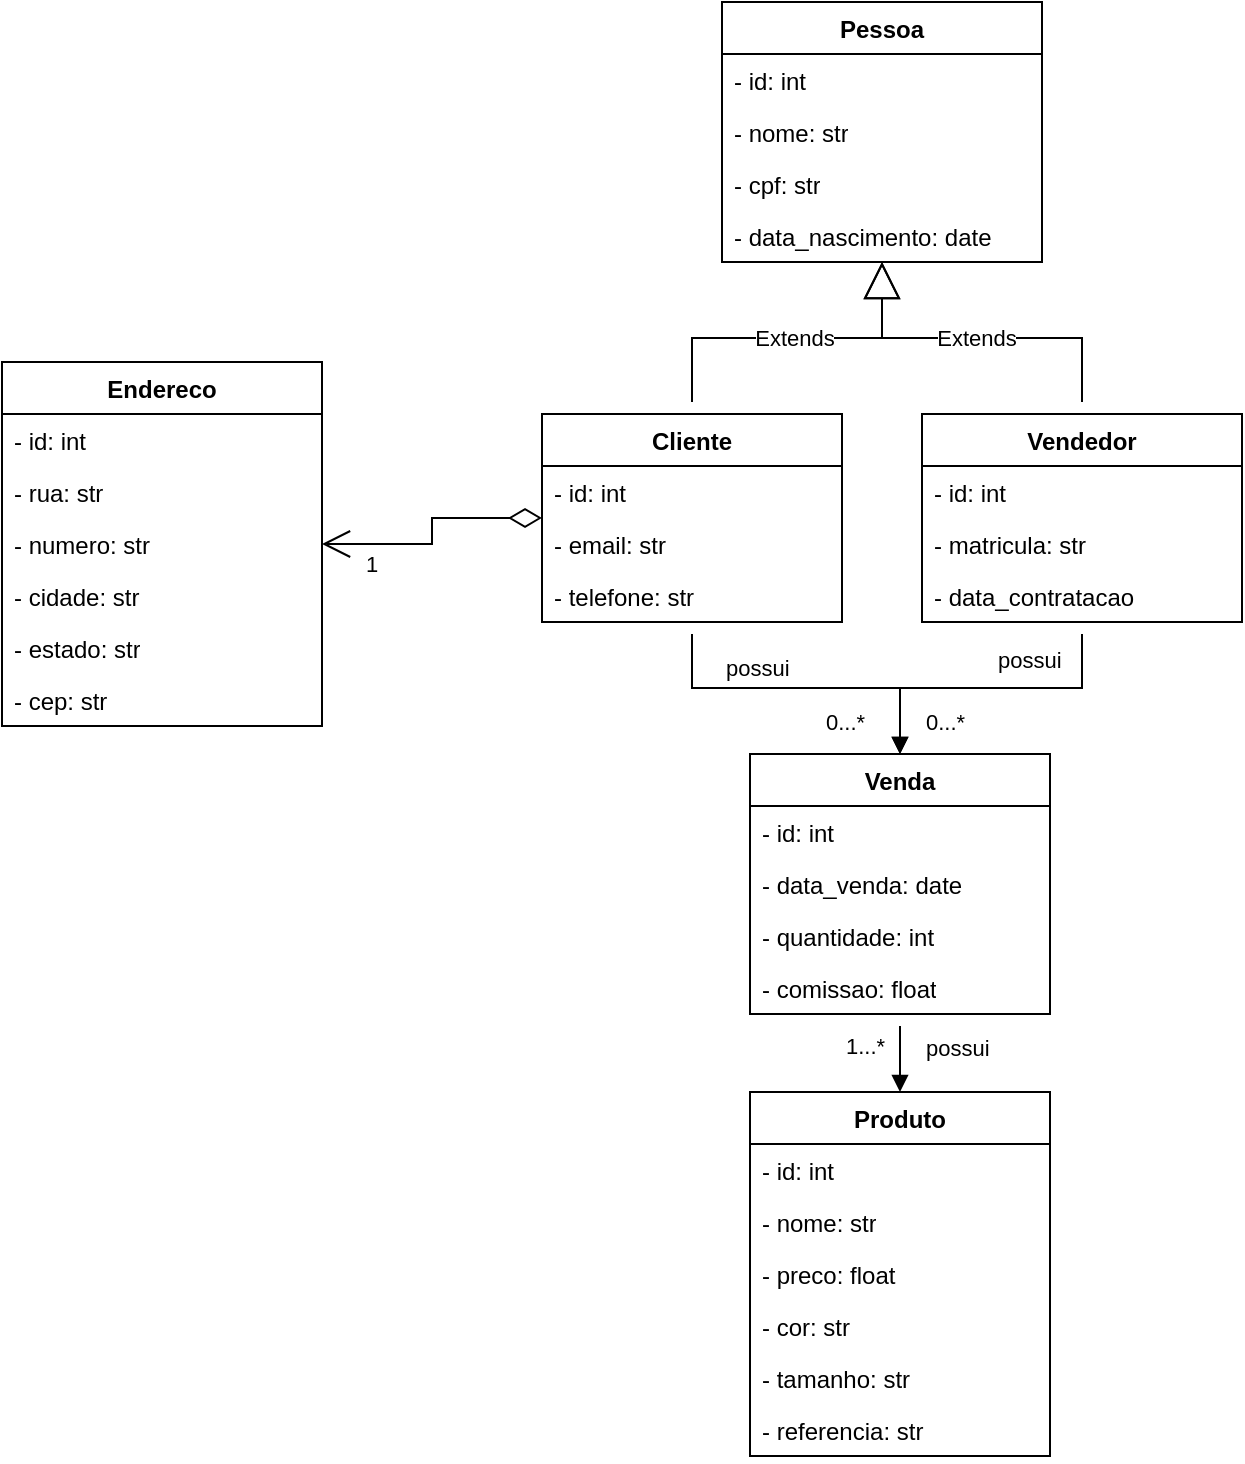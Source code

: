 <mxfile version="24.5.4" type="github">
  <diagram id="C5RBs43oDa-KdzZeNtuy" name="Page-1">
    <mxGraphModel dx="810" dy="483" grid="1" gridSize="10" guides="1" tooltips="1" connect="1" arrows="1" fold="1" page="1" pageScale="1" pageWidth="827" pageHeight="1169" math="0" shadow="0">
      <root>
        <mxCell id="WIyWlLk6GJQsqaUBKTNV-0" />
        <mxCell id="WIyWlLk6GJQsqaUBKTNV-1" parent="WIyWlLk6GJQsqaUBKTNV-0" />
        <mxCell id="zqI3vuXJs1LG3s6kCFIs-13" value="&lt;div&gt;Pessoa&lt;/div&gt;" style="swimlane;fontStyle=1;align=center;verticalAlign=top;childLayout=stackLayout;horizontal=1;startSize=26;horizontalStack=0;resizeParent=1;resizeParentMax=0;resizeLast=0;collapsible=1;marginBottom=0;whiteSpace=wrap;html=1;" parent="WIyWlLk6GJQsqaUBKTNV-1" vertex="1">
          <mxGeometry x="400" y="40" width="160" height="130" as="geometry" />
        </mxCell>
        <mxCell id="zqI3vuXJs1LG3s6kCFIs-14" value="- id: int" style="text;strokeColor=none;fillColor=none;align=left;verticalAlign=top;spacingLeft=4;spacingRight=4;overflow=hidden;rotatable=0;points=[[0,0.5],[1,0.5]];portConstraint=eastwest;whiteSpace=wrap;html=1;" parent="zqI3vuXJs1LG3s6kCFIs-13" vertex="1">
          <mxGeometry y="26" width="160" height="26" as="geometry" />
        </mxCell>
        <mxCell id="zqI3vuXJs1LG3s6kCFIs-23" value="- nome: str" style="text;strokeColor=none;fillColor=none;align=left;verticalAlign=top;spacingLeft=4;spacingRight=4;overflow=hidden;rotatable=0;points=[[0,0.5],[1,0.5]];portConstraint=eastwest;whiteSpace=wrap;html=1;" parent="zqI3vuXJs1LG3s6kCFIs-13" vertex="1">
          <mxGeometry y="52" width="160" height="26" as="geometry" />
        </mxCell>
        <mxCell id="zqI3vuXJs1LG3s6kCFIs-21" value="- cpf: str" style="text;strokeColor=none;fillColor=none;align=left;verticalAlign=top;spacingLeft=4;spacingRight=4;overflow=hidden;rotatable=0;points=[[0,0.5],[1,0.5]];portConstraint=eastwest;whiteSpace=wrap;html=1;" parent="zqI3vuXJs1LG3s6kCFIs-13" vertex="1">
          <mxGeometry y="78" width="160" height="26" as="geometry" />
        </mxCell>
        <mxCell id="zqI3vuXJs1LG3s6kCFIs-24" value="- data_nascimento: date" style="text;strokeColor=none;fillColor=none;align=left;verticalAlign=top;spacingLeft=4;spacingRight=4;overflow=hidden;rotatable=0;points=[[0,0.5],[1,0.5]];portConstraint=eastwest;whiteSpace=wrap;html=1;" parent="zqI3vuXJs1LG3s6kCFIs-13" vertex="1">
          <mxGeometry y="104" width="160" height="26" as="geometry" />
        </mxCell>
        <mxCell id="zqI3vuXJs1LG3s6kCFIs-25" value="Cliente" style="swimlane;fontStyle=1;align=center;verticalAlign=top;childLayout=stackLayout;horizontal=1;startSize=26;horizontalStack=0;resizeParent=1;resizeParentMax=0;resizeLast=0;collapsible=1;marginBottom=0;whiteSpace=wrap;html=1;" parent="WIyWlLk6GJQsqaUBKTNV-1" vertex="1">
          <mxGeometry x="310" y="246" width="150" height="104" as="geometry" />
        </mxCell>
        <mxCell id="zqI3vuXJs1LG3s6kCFIs-26" value="- id: int" style="text;strokeColor=none;fillColor=none;align=left;verticalAlign=top;spacingLeft=4;spacingRight=4;overflow=hidden;rotatable=0;points=[[0,0.5],[1,0.5]];portConstraint=eastwest;whiteSpace=wrap;html=1;" parent="zqI3vuXJs1LG3s6kCFIs-25" vertex="1">
          <mxGeometry y="26" width="150" height="26" as="geometry" />
        </mxCell>
        <mxCell id="zqI3vuXJs1LG3s6kCFIs-27" value="- email: str" style="text;strokeColor=none;fillColor=none;align=left;verticalAlign=top;spacingLeft=4;spacingRight=4;overflow=hidden;rotatable=0;points=[[0,0.5],[1,0.5]];portConstraint=eastwest;whiteSpace=wrap;html=1;" parent="zqI3vuXJs1LG3s6kCFIs-25" vertex="1">
          <mxGeometry y="52" width="150" height="26" as="geometry" />
        </mxCell>
        <mxCell id="zqI3vuXJs1LG3s6kCFIs-28" value="- telefone: str" style="text;strokeColor=none;fillColor=none;align=left;verticalAlign=top;spacingLeft=4;spacingRight=4;overflow=hidden;rotatable=0;points=[[0,0.5],[1,0.5]];portConstraint=eastwest;whiteSpace=wrap;html=1;" parent="zqI3vuXJs1LG3s6kCFIs-25" vertex="1">
          <mxGeometry y="78" width="150" height="26" as="geometry" />
        </mxCell>
        <mxCell id="zqI3vuXJs1LG3s6kCFIs-31" value="Vendedor" style="swimlane;fontStyle=1;align=center;verticalAlign=top;childLayout=stackLayout;horizontal=1;startSize=26;horizontalStack=0;resizeParent=1;resizeParentMax=0;resizeLast=0;collapsible=1;marginBottom=0;whiteSpace=wrap;html=1;" parent="WIyWlLk6GJQsqaUBKTNV-1" vertex="1">
          <mxGeometry x="500" y="246" width="160" height="104" as="geometry" />
        </mxCell>
        <mxCell id="zqI3vuXJs1LG3s6kCFIs-32" value="- id: int" style="text;strokeColor=none;fillColor=none;align=left;verticalAlign=top;spacingLeft=4;spacingRight=4;overflow=hidden;rotatable=0;points=[[0,0.5],[1,0.5]];portConstraint=eastwest;whiteSpace=wrap;html=1;" parent="zqI3vuXJs1LG3s6kCFIs-31" vertex="1">
          <mxGeometry y="26" width="160" height="26" as="geometry" />
        </mxCell>
        <mxCell id="zqI3vuXJs1LG3s6kCFIs-33" value="- matricula: str" style="text;strokeColor=none;fillColor=none;align=left;verticalAlign=top;spacingLeft=4;spacingRight=4;overflow=hidden;rotatable=0;points=[[0,0.5],[1,0.5]];portConstraint=eastwest;whiteSpace=wrap;html=1;" parent="zqI3vuXJs1LG3s6kCFIs-31" vertex="1">
          <mxGeometry y="52" width="160" height="26" as="geometry" />
        </mxCell>
        <mxCell id="zqI3vuXJs1LG3s6kCFIs-34" value="- data_contratacao" style="text;strokeColor=none;fillColor=none;align=left;verticalAlign=top;spacingLeft=4;spacingRight=4;overflow=hidden;rotatable=0;points=[[0,0.5],[1,0.5]];portConstraint=eastwest;whiteSpace=wrap;html=1;" parent="zqI3vuXJs1LG3s6kCFIs-31" vertex="1">
          <mxGeometry y="78" width="160" height="26" as="geometry" />
        </mxCell>
        <mxCell id="zqI3vuXJs1LG3s6kCFIs-41" value="&lt;div&gt;Endereco&lt;/div&gt;" style="swimlane;fontStyle=1;align=center;verticalAlign=top;childLayout=stackLayout;horizontal=1;startSize=26;horizontalStack=0;resizeParent=1;resizeParentMax=0;resizeLast=0;collapsible=1;marginBottom=0;whiteSpace=wrap;html=1;" parent="WIyWlLk6GJQsqaUBKTNV-1" vertex="1">
          <mxGeometry x="40" y="220" width="160" height="182" as="geometry" />
        </mxCell>
        <mxCell id="zqI3vuXJs1LG3s6kCFIs-42" value="- id: int" style="text;strokeColor=none;fillColor=none;align=left;verticalAlign=top;spacingLeft=4;spacingRight=4;overflow=hidden;rotatable=0;points=[[0,0.5],[1,0.5]];portConstraint=eastwest;whiteSpace=wrap;html=1;" parent="zqI3vuXJs1LG3s6kCFIs-41" vertex="1">
          <mxGeometry y="26" width="160" height="26" as="geometry" />
        </mxCell>
        <mxCell id="zqI3vuXJs1LG3s6kCFIs-43" value="- rua: str" style="text;strokeColor=none;fillColor=none;align=left;verticalAlign=top;spacingLeft=4;spacingRight=4;overflow=hidden;rotatable=0;points=[[0,0.5],[1,0.5]];portConstraint=eastwest;whiteSpace=wrap;html=1;" parent="zqI3vuXJs1LG3s6kCFIs-41" vertex="1">
          <mxGeometry y="52" width="160" height="26" as="geometry" />
        </mxCell>
        <mxCell id="zqI3vuXJs1LG3s6kCFIs-44" value="- numero: str" style="text;strokeColor=none;fillColor=none;align=left;verticalAlign=top;spacingLeft=4;spacingRight=4;overflow=hidden;rotatable=0;points=[[0,0.5],[1,0.5]];portConstraint=eastwest;whiteSpace=wrap;html=1;" parent="zqI3vuXJs1LG3s6kCFIs-41" vertex="1">
          <mxGeometry y="78" width="160" height="26" as="geometry" />
        </mxCell>
        <mxCell id="zqI3vuXJs1LG3s6kCFIs-45" value="- cidade: str" style="text;strokeColor=none;fillColor=none;align=left;verticalAlign=top;spacingLeft=4;spacingRight=4;overflow=hidden;rotatable=0;points=[[0,0.5],[1,0.5]];portConstraint=eastwest;whiteSpace=wrap;html=1;" parent="zqI3vuXJs1LG3s6kCFIs-41" vertex="1">
          <mxGeometry y="104" width="160" height="26" as="geometry" />
        </mxCell>
        <mxCell id="zqI3vuXJs1LG3s6kCFIs-46" value="- estado: str" style="text;strokeColor=none;fillColor=none;align=left;verticalAlign=top;spacingLeft=4;spacingRight=4;overflow=hidden;rotatable=0;points=[[0,0.5],[1,0.5]];portConstraint=eastwest;whiteSpace=wrap;html=1;" parent="zqI3vuXJs1LG3s6kCFIs-41" vertex="1">
          <mxGeometry y="130" width="160" height="26" as="geometry" />
        </mxCell>
        <mxCell id="zqI3vuXJs1LG3s6kCFIs-47" value="&lt;div&gt;- cep: str&lt;/div&gt;" style="text;strokeColor=none;fillColor=none;align=left;verticalAlign=top;spacingLeft=4;spacingRight=4;overflow=hidden;rotatable=0;points=[[0,0.5],[1,0.5]];portConstraint=eastwest;whiteSpace=wrap;html=1;" parent="zqI3vuXJs1LG3s6kCFIs-41" vertex="1">
          <mxGeometry y="156" width="160" height="26" as="geometry" />
        </mxCell>
        <mxCell id="zqI3vuXJs1LG3s6kCFIs-63" value="Venda" style="swimlane;fontStyle=1;align=center;verticalAlign=top;childLayout=stackLayout;horizontal=1;startSize=26;horizontalStack=0;resizeParent=1;resizeParentMax=0;resizeLast=0;collapsible=1;marginBottom=0;whiteSpace=wrap;html=1;" parent="WIyWlLk6GJQsqaUBKTNV-1" vertex="1">
          <mxGeometry x="414" y="416" width="150" height="130" as="geometry" />
        </mxCell>
        <mxCell id="zqI3vuXJs1LG3s6kCFIs-64" value="- id: int" style="text;strokeColor=none;fillColor=none;align=left;verticalAlign=top;spacingLeft=4;spacingRight=4;overflow=hidden;rotatable=0;points=[[0,0.5],[1,0.5]];portConstraint=eastwest;whiteSpace=wrap;html=1;" parent="zqI3vuXJs1LG3s6kCFIs-63" vertex="1">
          <mxGeometry y="26" width="150" height="26" as="geometry" />
        </mxCell>
        <mxCell id="zqI3vuXJs1LG3s6kCFIs-65" value="- data_venda: date" style="text;strokeColor=none;fillColor=none;align=left;verticalAlign=top;spacingLeft=4;spacingRight=4;overflow=hidden;rotatable=0;points=[[0,0.5],[1,0.5]];portConstraint=eastwest;whiteSpace=wrap;html=1;" parent="zqI3vuXJs1LG3s6kCFIs-63" vertex="1">
          <mxGeometry y="52" width="150" height="26" as="geometry" />
        </mxCell>
        <mxCell id="zqI3vuXJs1LG3s6kCFIs-66" value="- quantidade: int" style="text;strokeColor=none;fillColor=none;align=left;verticalAlign=top;spacingLeft=4;spacingRight=4;overflow=hidden;rotatable=0;points=[[0,0.5],[1,0.5]];portConstraint=eastwest;whiteSpace=wrap;html=1;" parent="zqI3vuXJs1LG3s6kCFIs-63" vertex="1">
          <mxGeometry y="78" width="150" height="26" as="geometry" />
        </mxCell>
        <mxCell id="zqI3vuXJs1LG3s6kCFIs-67" value="- comissao: float" style="text;strokeColor=none;fillColor=none;align=left;verticalAlign=top;spacingLeft=4;spacingRight=4;overflow=hidden;rotatable=0;points=[[0,0.5],[1,0.5]];portConstraint=eastwest;whiteSpace=wrap;html=1;" parent="zqI3vuXJs1LG3s6kCFIs-63" vertex="1">
          <mxGeometry y="104" width="150" height="26" as="geometry" />
        </mxCell>
        <mxCell id="zqI3vuXJs1LG3s6kCFIs-74" value="possui" style="endArrow=block;endFill=1;html=1;edgeStyle=orthogonalEdgeStyle;align=left;verticalAlign=top;rounded=0;strokeColor=default;fontFamily=Helvetica;fontSize=11;fontColor=default;labelBackgroundColor=default;sourcePerimeterSpacing=6;" parent="WIyWlLk6GJQsqaUBKTNV-1" source="zqI3vuXJs1LG3s6kCFIs-25" target="zqI3vuXJs1LG3s6kCFIs-63" edge="1">
          <mxGeometry x="-0.951" y="15" relative="1" as="geometry">
            <mxPoint x="620" y="396" as="sourcePoint" />
            <mxPoint x="780" y="396" as="targetPoint" />
            <mxPoint as="offset" />
          </mxGeometry>
        </mxCell>
        <mxCell id="zqI3vuXJs1LG3s6kCFIs-75" value="0...*" style="edgeLabel;resizable=0;html=1;align=left;verticalAlign=bottom;fontFamily=Helvetica;fontSize=11;fontColor=default;labelBackgroundColor=default;" parent="zqI3vuXJs1LG3s6kCFIs-74" connectable="0" vertex="1">
          <mxGeometry x="-1" relative="1" as="geometry">
            <mxPoint x="65" y="52" as="offset" />
          </mxGeometry>
        </mxCell>
        <mxCell id="zqI3vuXJs1LG3s6kCFIs-76" value="possui" style="endArrow=block;endFill=1;html=1;edgeStyle=orthogonalEdgeStyle;align=left;verticalAlign=top;rounded=0;strokeColor=default;fontFamily=Helvetica;fontSize=11;fontColor=default;labelBackgroundColor=default;sourcePerimeterSpacing=6;entryX=0.5;entryY=0;entryDx=0;entryDy=0;" parent="WIyWlLk6GJQsqaUBKTNV-1" source="zqI3vuXJs1LG3s6kCFIs-31" target="zqI3vuXJs1LG3s6kCFIs-63" edge="1">
          <mxGeometry x="-0.058" y="-27" relative="1" as="geometry">
            <mxPoint x="395" y="360" as="sourcePoint" />
            <mxPoint x="475" y="506" as="targetPoint" />
            <mxPoint as="offset" />
          </mxGeometry>
        </mxCell>
        <mxCell id="zqI3vuXJs1LG3s6kCFIs-77" value="0...*" style="edgeLabel;resizable=0;html=1;align=left;verticalAlign=bottom;fontFamily=Helvetica;fontSize=11;fontColor=default;labelBackgroundColor=default;" parent="zqI3vuXJs1LG3s6kCFIs-76" connectable="0" vertex="1">
          <mxGeometry x="-1" relative="1" as="geometry">
            <mxPoint x="-80" y="52" as="offset" />
          </mxGeometry>
        </mxCell>
        <mxCell id="zqI3vuXJs1LG3s6kCFIs-78" value="Produto" style="swimlane;fontStyle=1;align=center;verticalAlign=top;childLayout=stackLayout;horizontal=1;startSize=26;horizontalStack=0;resizeParent=1;resizeParentMax=0;resizeLast=0;collapsible=1;marginBottom=0;whiteSpace=wrap;html=1;" parent="WIyWlLk6GJQsqaUBKTNV-1" vertex="1">
          <mxGeometry x="414" y="585" width="150" height="182" as="geometry" />
        </mxCell>
        <mxCell id="zqI3vuXJs1LG3s6kCFIs-79" value="- id: int" style="text;strokeColor=none;fillColor=none;align=left;verticalAlign=top;spacingLeft=4;spacingRight=4;overflow=hidden;rotatable=0;points=[[0,0.5],[1,0.5]];portConstraint=eastwest;whiteSpace=wrap;html=1;" parent="zqI3vuXJs1LG3s6kCFIs-78" vertex="1">
          <mxGeometry y="26" width="150" height="26" as="geometry" />
        </mxCell>
        <mxCell id="zqI3vuXJs1LG3s6kCFIs-80" value="- nome: str" style="text;strokeColor=none;fillColor=none;align=left;verticalAlign=top;spacingLeft=4;spacingRight=4;overflow=hidden;rotatable=0;points=[[0,0.5],[1,0.5]];portConstraint=eastwest;whiteSpace=wrap;html=1;" parent="zqI3vuXJs1LG3s6kCFIs-78" vertex="1">
          <mxGeometry y="52" width="150" height="26" as="geometry" />
        </mxCell>
        <mxCell id="zqI3vuXJs1LG3s6kCFIs-81" value="- preco: float" style="text;strokeColor=none;fillColor=none;align=left;verticalAlign=top;spacingLeft=4;spacingRight=4;overflow=hidden;rotatable=0;points=[[0,0.5],[1,0.5]];portConstraint=eastwest;whiteSpace=wrap;html=1;" parent="zqI3vuXJs1LG3s6kCFIs-78" vertex="1">
          <mxGeometry y="78" width="150" height="26" as="geometry" />
        </mxCell>
        <mxCell id="1lRSZ_3cmi7X1p32SudD-0" value="- cor: str" style="text;strokeColor=none;fillColor=none;align=left;verticalAlign=top;spacingLeft=4;spacingRight=4;overflow=hidden;rotatable=0;points=[[0,0.5],[1,0.5]];portConstraint=eastwest;whiteSpace=wrap;html=1;" vertex="1" parent="zqI3vuXJs1LG3s6kCFIs-78">
          <mxGeometry y="104" width="150" height="26" as="geometry" />
        </mxCell>
        <mxCell id="1lRSZ_3cmi7X1p32SudD-1" value="- tamanho: str" style="text;strokeColor=none;fillColor=none;align=left;verticalAlign=top;spacingLeft=4;spacingRight=4;overflow=hidden;rotatable=0;points=[[0,0.5],[1,0.5]];portConstraint=eastwest;whiteSpace=wrap;html=1;" vertex="1" parent="zqI3vuXJs1LG3s6kCFIs-78">
          <mxGeometry y="130" width="150" height="26" as="geometry" />
        </mxCell>
        <mxCell id="zqI3vuXJs1LG3s6kCFIs-82" value="- referencia: str" style="text;strokeColor=none;fillColor=none;align=left;verticalAlign=top;spacingLeft=4;spacingRight=4;overflow=hidden;rotatable=0;points=[[0,0.5],[1,0.5]];portConstraint=eastwest;whiteSpace=wrap;html=1;" parent="zqI3vuXJs1LG3s6kCFIs-78" vertex="1">
          <mxGeometry y="156" width="150" height="26" as="geometry" />
        </mxCell>
        <mxCell id="zqI3vuXJs1LG3s6kCFIs-85" value="possui" style="endArrow=block;endFill=1;html=1;edgeStyle=orthogonalEdgeStyle;align=left;verticalAlign=top;rounded=0;strokeColor=default;fontFamily=Helvetica;fontSize=11;fontColor=default;labelBackgroundColor=default;sourcePerimeterSpacing=6;" parent="WIyWlLk6GJQsqaUBKTNV-1" source="zqI3vuXJs1LG3s6kCFIs-63" target="zqI3vuXJs1LG3s6kCFIs-78" edge="1">
          <mxGeometry x="-1" y="11" relative="1" as="geometry">
            <mxPoint x="620" y="396" as="sourcePoint" />
            <mxPoint x="780" y="396" as="targetPoint" />
            <mxPoint y="-2" as="offset" />
          </mxGeometry>
        </mxCell>
        <mxCell id="zqI3vuXJs1LG3s6kCFIs-86" value="1...*" style="edgeLabel;resizable=0;html=1;align=left;verticalAlign=bottom;fontFamily=Helvetica;fontSize=11;fontColor=default;labelBackgroundColor=default;" parent="zqI3vuXJs1LG3s6kCFIs-85" connectable="0" vertex="1">
          <mxGeometry x="-1" relative="1" as="geometry">
            <mxPoint x="-29" y="18" as="offset" />
          </mxGeometry>
        </mxCell>
        <mxCell id="zqI3vuXJs1LG3s6kCFIs-110" value="Extends" style="endArrow=block;endSize=16;endFill=0;html=1;rounded=0;strokeColor=default;align=center;verticalAlign=middle;fontFamily=Helvetica;fontSize=11;fontColor=default;labelBackgroundColor=default;edgeStyle=orthogonalEdgeStyle;sourcePerimeterSpacing=6;" parent="WIyWlLk6GJQsqaUBKTNV-1" source="zqI3vuXJs1LG3s6kCFIs-25" target="zqI3vuXJs1LG3s6kCFIs-13" edge="1">
          <mxGeometry width="160" relative="1" as="geometry">
            <mxPoint x="620" y="440" as="sourcePoint" />
            <mxPoint x="780" y="440" as="targetPoint" />
          </mxGeometry>
        </mxCell>
        <mxCell id="zqI3vuXJs1LG3s6kCFIs-111" value="Extends" style="endArrow=block;endSize=16;endFill=0;html=1;rounded=0;strokeColor=default;align=center;verticalAlign=middle;fontFamily=Helvetica;fontSize=11;fontColor=default;labelBackgroundColor=default;edgeStyle=orthogonalEdgeStyle;sourcePerimeterSpacing=6;" parent="WIyWlLk6GJQsqaUBKTNV-1" source="zqI3vuXJs1LG3s6kCFIs-31" target="zqI3vuXJs1LG3s6kCFIs-13" edge="1">
          <mxGeometry width="160" relative="1" as="geometry">
            <mxPoint x="620" y="380" as="sourcePoint" />
            <mxPoint x="780" y="380" as="targetPoint" />
          </mxGeometry>
        </mxCell>
        <mxCell id="1lRSZ_3cmi7X1p32SudD-2" value="1" style="endArrow=open;html=1;endSize=12;startArrow=diamondThin;startSize=14;startFill=0;edgeStyle=orthogonalEdgeStyle;align=left;verticalAlign=bottom;rounded=0;" edge="1" parent="WIyWlLk6GJQsqaUBKTNV-1" source="zqI3vuXJs1LG3s6kCFIs-25" target="zqI3vuXJs1LG3s6kCFIs-41">
          <mxGeometry x="0.675" y="19" relative="1" as="geometry">
            <mxPoint x="190" y="310" as="sourcePoint" />
            <mxPoint x="350" y="310" as="targetPoint" />
            <mxPoint as="offset" />
          </mxGeometry>
        </mxCell>
      </root>
    </mxGraphModel>
  </diagram>
</mxfile>

